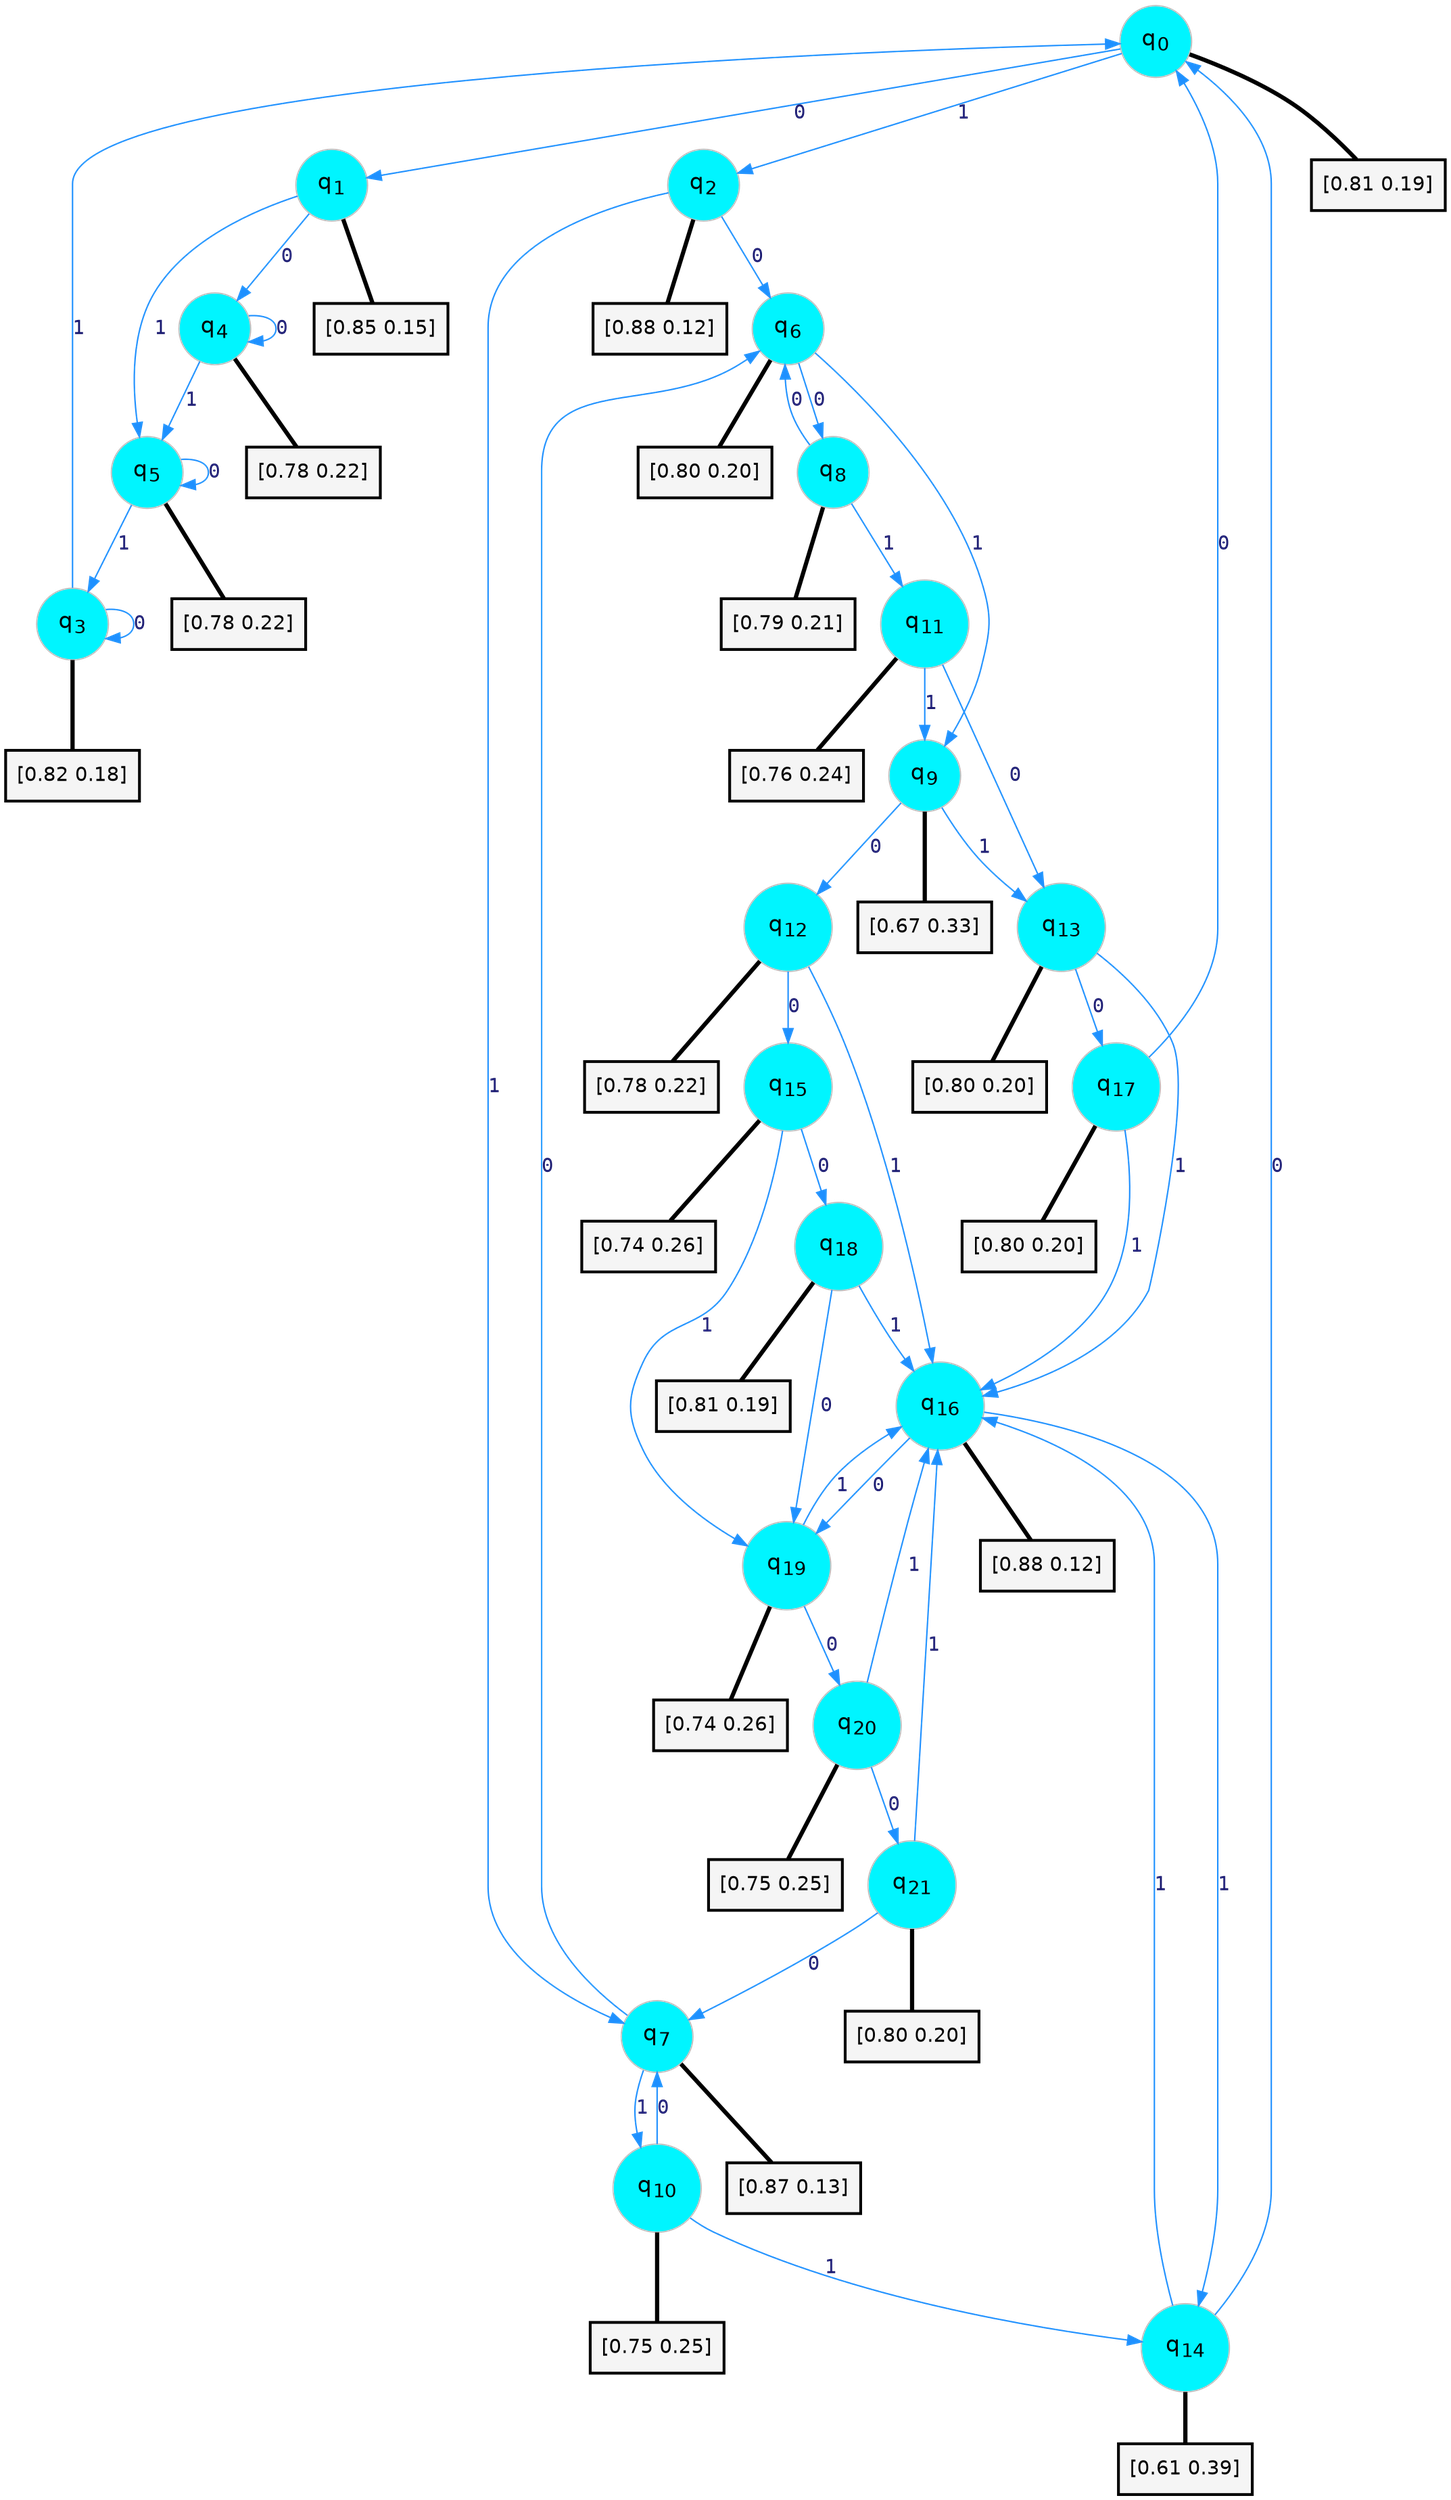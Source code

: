 digraph G {
graph [
bgcolor=transparent, dpi=300, rankdir=TD, size="40,25"];
node [
color=gray, fillcolor=turquoise1, fontcolor=black, fontname=Helvetica, fontsize=16, fontweight=bold, shape=circle, style=filled];
edge [
arrowsize=1, color=dodgerblue1, fontcolor=midnightblue, fontname=courier, fontweight=bold, penwidth=1, style=solid, weight=20];
0[label=<q<SUB>0</SUB>>];
1[label=<q<SUB>1</SUB>>];
2[label=<q<SUB>2</SUB>>];
3[label=<q<SUB>3</SUB>>];
4[label=<q<SUB>4</SUB>>];
5[label=<q<SUB>5</SUB>>];
6[label=<q<SUB>6</SUB>>];
7[label=<q<SUB>7</SUB>>];
8[label=<q<SUB>8</SUB>>];
9[label=<q<SUB>9</SUB>>];
10[label=<q<SUB>10</SUB>>];
11[label=<q<SUB>11</SUB>>];
12[label=<q<SUB>12</SUB>>];
13[label=<q<SUB>13</SUB>>];
14[label=<q<SUB>14</SUB>>];
15[label=<q<SUB>15</SUB>>];
16[label=<q<SUB>16</SUB>>];
17[label=<q<SUB>17</SUB>>];
18[label=<q<SUB>18</SUB>>];
19[label=<q<SUB>19</SUB>>];
20[label=<q<SUB>20</SUB>>];
21[label=<q<SUB>21</SUB>>];
22[label="[0.81 0.19]", shape=box,fontcolor=black, fontname=Helvetica, fontsize=14, penwidth=2, fillcolor=whitesmoke,color=black];
23[label="[0.85 0.15]", shape=box,fontcolor=black, fontname=Helvetica, fontsize=14, penwidth=2, fillcolor=whitesmoke,color=black];
24[label="[0.88 0.12]", shape=box,fontcolor=black, fontname=Helvetica, fontsize=14, penwidth=2, fillcolor=whitesmoke,color=black];
25[label="[0.82 0.18]", shape=box,fontcolor=black, fontname=Helvetica, fontsize=14, penwidth=2, fillcolor=whitesmoke,color=black];
26[label="[0.78 0.22]", shape=box,fontcolor=black, fontname=Helvetica, fontsize=14, penwidth=2, fillcolor=whitesmoke,color=black];
27[label="[0.78 0.22]", shape=box,fontcolor=black, fontname=Helvetica, fontsize=14, penwidth=2, fillcolor=whitesmoke,color=black];
28[label="[0.80 0.20]", shape=box,fontcolor=black, fontname=Helvetica, fontsize=14, penwidth=2, fillcolor=whitesmoke,color=black];
29[label="[0.87 0.13]", shape=box,fontcolor=black, fontname=Helvetica, fontsize=14, penwidth=2, fillcolor=whitesmoke,color=black];
30[label="[0.79 0.21]", shape=box,fontcolor=black, fontname=Helvetica, fontsize=14, penwidth=2, fillcolor=whitesmoke,color=black];
31[label="[0.67 0.33]", shape=box,fontcolor=black, fontname=Helvetica, fontsize=14, penwidth=2, fillcolor=whitesmoke,color=black];
32[label="[0.75 0.25]", shape=box,fontcolor=black, fontname=Helvetica, fontsize=14, penwidth=2, fillcolor=whitesmoke,color=black];
33[label="[0.76 0.24]", shape=box,fontcolor=black, fontname=Helvetica, fontsize=14, penwidth=2, fillcolor=whitesmoke,color=black];
34[label="[0.78 0.22]", shape=box,fontcolor=black, fontname=Helvetica, fontsize=14, penwidth=2, fillcolor=whitesmoke,color=black];
35[label="[0.80 0.20]", shape=box,fontcolor=black, fontname=Helvetica, fontsize=14, penwidth=2, fillcolor=whitesmoke,color=black];
36[label="[0.61 0.39]", shape=box,fontcolor=black, fontname=Helvetica, fontsize=14, penwidth=2, fillcolor=whitesmoke,color=black];
37[label="[0.74 0.26]", shape=box,fontcolor=black, fontname=Helvetica, fontsize=14, penwidth=2, fillcolor=whitesmoke,color=black];
38[label="[0.88 0.12]", shape=box,fontcolor=black, fontname=Helvetica, fontsize=14, penwidth=2, fillcolor=whitesmoke,color=black];
39[label="[0.80 0.20]", shape=box,fontcolor=black, fontname=Helvetica, fontsize=14, penwidth=2, fillcolor=whitesmoke,color=black];
40[label="[0.81 0.19]", shape=box,fontcolor=black, fontname=Helvetica, fontsize=14, penwidth=2, fillcolor=whitesmoke,color=black];
41[label="[0.74 0.26]", shape=box,fontcolor=black, fontname=Helvetica, fontsize=14, penwidth=2, fillcolor=whitesmoke,color=black];
42[label="[0.75 0.25]", shape=box,fontcolor=black, fontname=Helvetica, fontsize=14, penwidth=2, fillcolor=whitesmoke,color=black];
43[label="[0.80 0.20]", shape=box,fontcolor=black, fontname=Helvetica, fontsize=14, penwidth=2, fillcolor=whitesmoke,color=black];
0->1 [label=0];
0->2 [label=1];
0->22 [arrowhead=none, penwidth=3,color=black];
1->4 [label=0];
1->5 [label=1];
1->23 [arrowhead=none, penwidth=3,color=black];
2->6 [label=0];
2->7 [label=1];
2->24 [arrowhead=none, penwidth=3,color=black];
3->3 [label=0];
3->0 [label=1];
3->25 [arrowhead=none, penwidth=3,color=black];
4->4 [label=0];
4->5 [label=1];
4->26 [arrowhead=none, penwidth=3,color=black];
5->5 [label=0];
5->3 [label=1];
5->27 [arrowhead=none, penwidth=3,color=black];
6->8 [label=0];
6->9 [label=1];
6->28 [arrowhead=none, penwidth=3,color=black];
7->6 [label=0];
7->10 [label=1];
7->29 [arrowhead=none, penwidth=3,color=black];
8->6 [label=0];
8->11 [label=1];
8->30 [arrowhead=none, penwidth=3,color=black];
9->12 [label=0];
9->13 [label=1];
9->31 [arrowhead=none, penwidth=3,color=black];
10->7 [label=0];
10->14 [label=1];
10->32 [arrowhead=none, penwidth=3,color=black];
11->13 [label=0];
11->9 [label=1];
11->33 [arrowhead=none, penwidth=3,color=black];
12->15 [label=0];
12->16 [label=1];
12->34 [arrowhead=none, penwidth=3,color=black];
13->17 [label=0];
13->16 [label=1];
13->35 [arrowhead=none, penwidth=3,color=black];
14->0 [label=0];
14->16 [label=1];
14->36 [arrowhead=none, penwidth=3,color=black];
15->18 [label=0];
15->19 [label=1];
15->37 [arrowhead=none, penwidth=3,color=black];
16->19 [label=0];
16->14 [label=1];
16->38 [arrowhead=none, penwidth=3,color=black];
17->0 [label=0];
17->16 [label=1];
17->39 [arrowhead=none, penwidth=3,color=black];
18->19 [label=0];
18->16 [label=1];
18->40 [arrowhead=none, penwidth=3,color=black];
19->20 [label=0];
19->16 [label=1];
19->41 [arrowhead=none, penwidth=3,color=black];
20->21 [label=0];
20->16 [label=1];
20->42 [arrowhead=none, penwidth=3,color=black];
21->7 [label=0];
21->16 [label=1];
21->43 [arrowhead=none, penwidth=3,color=black];
}
